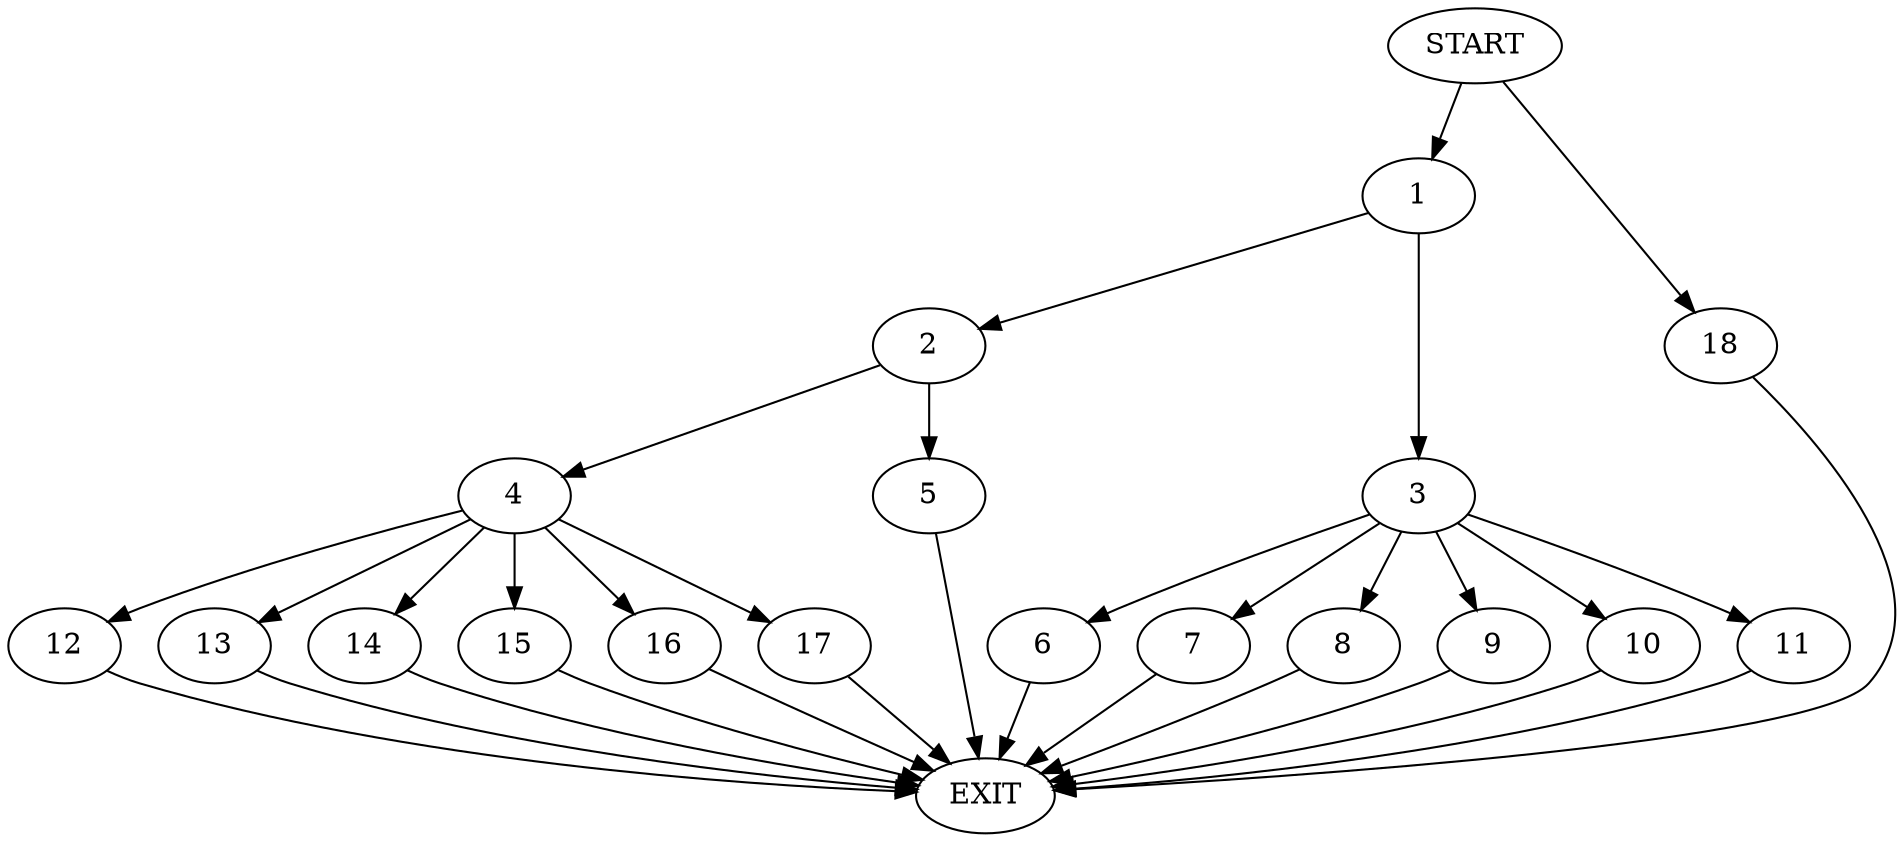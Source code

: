 digraph {
0 [label="START"]
19 [label="EXIT"]
0 -> 1
1 -> 2
1 -> 3
2 -> 4
2 -> 5
3 -> 6
3 -> 7
3 -> 8
3 -> 9
3 -> 10
3 -> 11
8 -> 19
10 -> 19
7 -> 19
9 -> 19
6 -> 19
11 -> 19
5 -> 19
4 -> 12
4 -> 13
4 -> 14
4 -> 15
4 -> 16
4 -> 17
16 -> 19
13 -> 19
14 -> 19
15 -> 19
12 -> 19
17 -> 19
0 -> 18
18 -> 19
}
